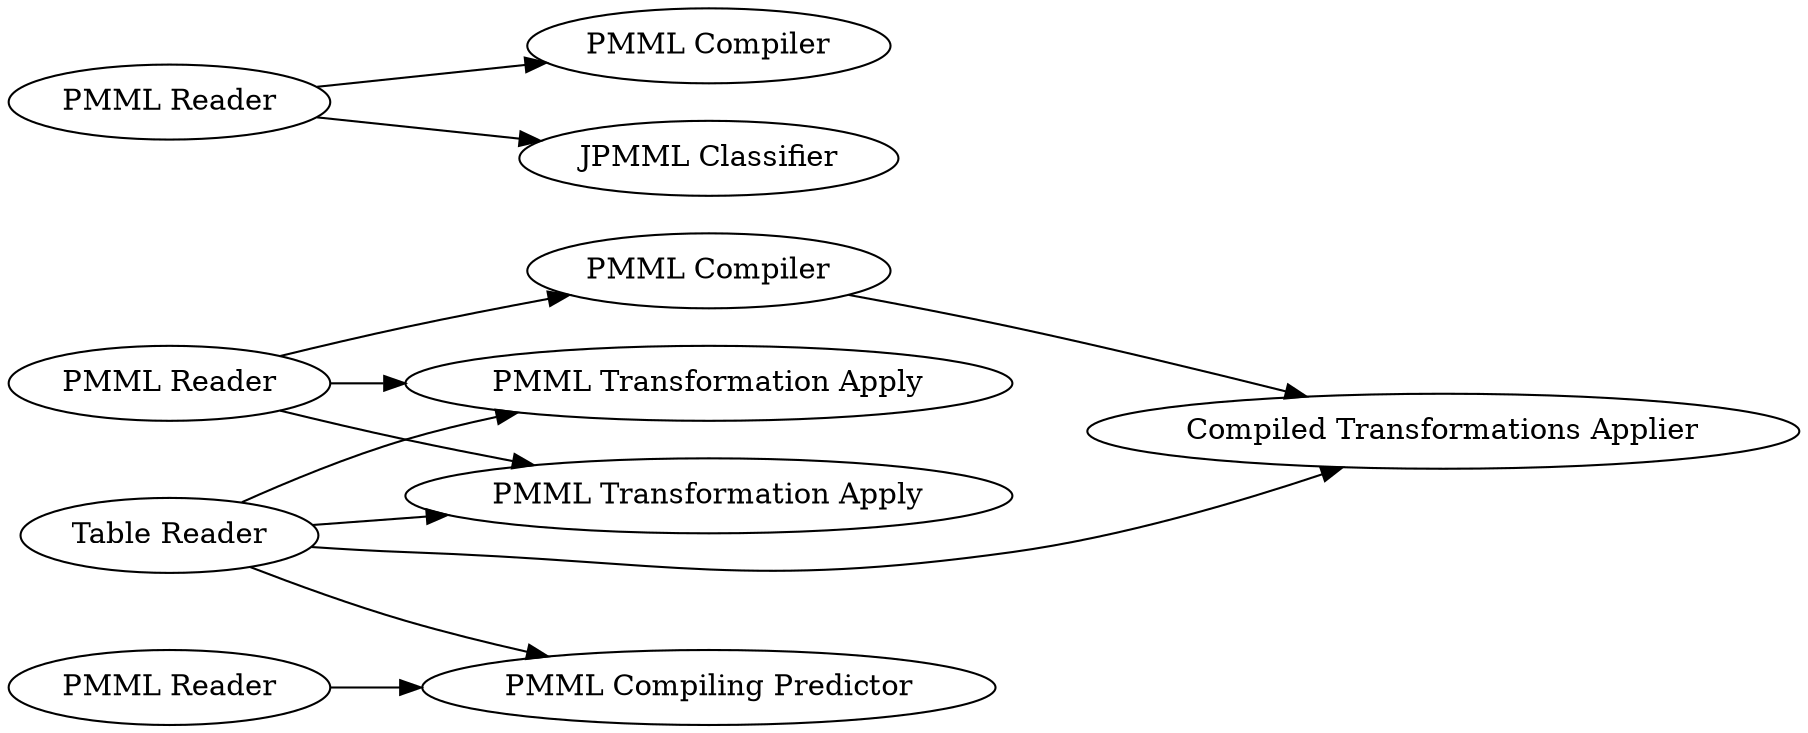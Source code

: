 digraph {
	496 -> 495
	510 -> 515
	510 -> 516
	511 -> 516
	510 -> 495
	501 -> 517
	510 -> 513
	518 -> 513
	501 -> 494
	511 -> 515
	511 -> 496
	501 [label="PMML Reader"]
	517 [label="PMML Compiler"]
	510 [label="Table Reader"]
	513 [label="PMML Compiling Predictor"]
	511 [label="PMML Reader"]
	496 [label="PMML Compiler"]
	494 [label="JPMML Classifier"]
	515 [label="PMML Transformation Apply"]
	495 [label="Compiled Transformations Applier"]
	518 [label="PMML Reader"]
	516 [label="PMML Transformation Apply"]
	rankdir=LR
}
